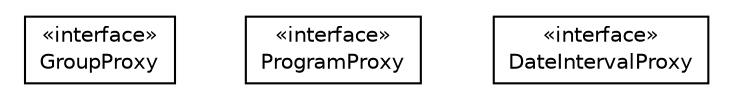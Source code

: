 #!/usr/local/bin/dot
#
# Class diagram 
# Generated by UMLGraph version 5.4 (http://www.umlgraph.org/)
#

digraph G {
	edge [fontname="Helvetica",fontsize=10,labelfontname="Helvetica",labelfontsize=10];
	node [fontname="Helvetica",fontsize=10,shape=plaintext];
	nodesep=0.25;
	ranksep=0.5;
	// hu.sch.kfc.client.model.GroupProxy
	c1270 [label=<<table title="hu.sch.kfc.client.model.GroupProxy" border="0" cellborder="1" cellspacing="0" cellpadding="2" port="p" href="./GroupProxy.html">
		<tr><td><table border="0" cellspacing="0" cellpadding="1">
<tr><td align="center" balign="center"> &#171;interface&#187; </td></tr>
<tr><td align="center" balign="center"> GroupProxy </td></tr>
		</table></td></tr>
		</table>>, URL="./GroupProxy.html", fontname="Helvetica", fontcolor="black", fontsize=10.0];
	// hu.sch.kfc.client.model.ProgramProxy
	c1271 [label=<<table title="hu.sch.kfc.client.model.ProgramProxy" border="0" cellborder="1" cellspacing="0" cellpadding="2" port="p" href="./ProgramProxy.html">
		<tr><td><table border="0" cellspacing="0" cellpadding="1">
<tr><td align="center" balign="center"> &#171;interface&#187; </td></tr>
<tr><td align="center" balign="center"> ProgramProxy </td></tr>
		</table></td></tr>
		</table>>, URL="./ProgramProxy.html", fontname="Helvetica", fontcolor="black", fontsize=10.0];
	// hu.sch.kfc.client.model.DateIntervalProxy
	c1272 [label=<<table title="hu.sch.kfc.client.model.DateIntervalProxy" border="0" cellborder="1" cellspacing="0" cellpadding="2" port="p" href="./DateIntervalProxy.html">
		<tr><td><table border="0" cellspacing="0" cellpadding="1">
<tr><td align="center" balign="center"> &#171;interface&#187; </td></tr>
<tr><td align="center" balign="center"> DateIntervalProxy </td></tr>
		</table></td></tr>
		</table>>, URL="./DateIntervalProxy.html", fontname="Helvetica", fontcolor="black", fontsize=10.0];
}

